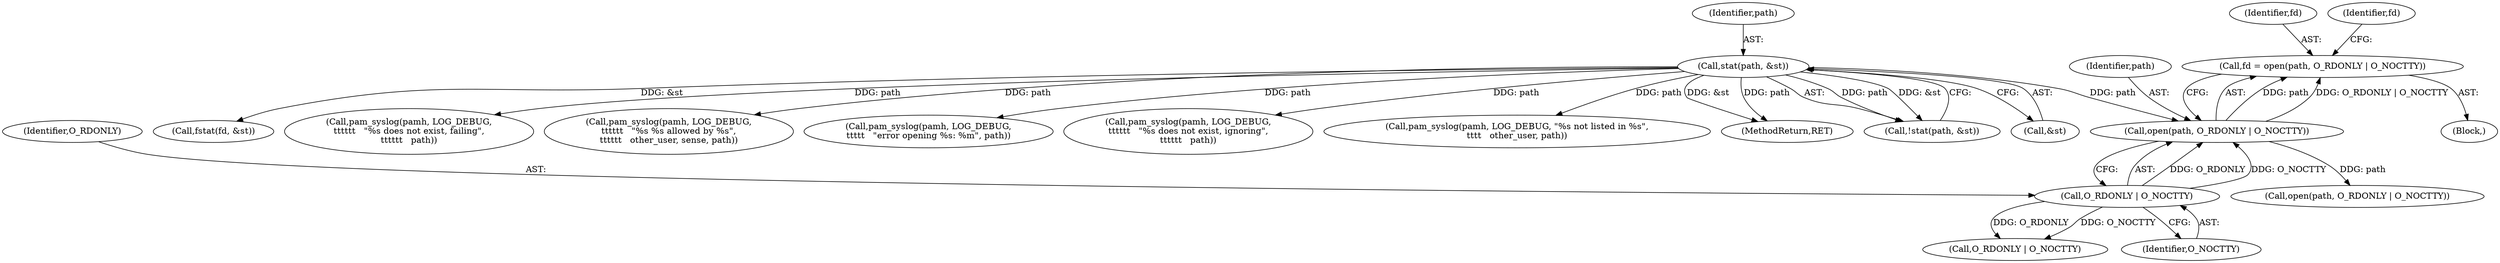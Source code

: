 digraph "0_altlinux_843807a3a90f52e7538be756616510730a24739a@API" {
"1000198" [label="(Call,fd = open(path, O_RDONLY | O_NOCTTY))"];
"1000200" [label="(Call,open(path, O_RDONLY | O_NOCTTY))"];
"1000184" [label="(Call,stat(path, &st))"];
"1000202" [label="(Call,O_RDONLY | O_NOCTTY)"];
"1000203" [label="(Identifier,O_RDONLY)"];
"1000185" [label="(Identifier,path)"];
"1000236" [label="(Call,fstat(fd, &st))"];
"1000199" [label="(Identifier,fd)"];
"1000200" [label="(Call,open(path, O_RDONLY | O_NOCTTY))"];
"1000207" [label="(Call,open(path, O_RDONLY | O_NOCTTY))"];
"1000360" [label="(Call,pam_syslog(pamh, LOG_DEBUG,\n\t\t\t\t\t\t   \"%s does not exist, failing\",\n\t\t\t\t\t\t   path))"];
"1000202" [label="(Call,O_RDONLY | O_NOCTTY)"];
"1000309" [label="(Call,pam_syslog(pamh, LOG_DEBUG,\n\t\t\t\t\t\t   \"%s %s allowed by %s\",\n\t\t\t\t\t\t   other_user, sense, path))"];
"1000371" [label="(Call,pam_syslog(pamh, LOG_DEBUG,\n\t\t\t\t\t   \"error opening %s: %m\", path))"];
"1000350" [label="(Call,pam_syslog(pamh, LOG_DEBUG,\n\t\t\t\t\t\t   \"%s does not exist, ignoring\",\n\t\t\t\t\t\t   path))"];
"1000188" [label="(Block,)"];
"1000209" [label="(Call,O_RDONLY | O_NOCTTY)"];
"1000323" [label="(Call,pam_syslog(pamh, LOG_DEBUG, \"%s not listed in %s\",\n\t\t\t\t   other_user, path))"];
"1000201" [label="(Identifier,path)"];
"1000378" [label="(MethodReturn,RET)"];
"1000204" [label="(Identifier,O_NOCTTY)"];
"1000198" [label="(Call,fd = open(path, O_RDONLY | O_NOCTTY))"];
"1000184" [label="(Call,stat(path, &st))"];
"1000183" [label="(Call,!stat(path, &st))"];
"1000186" [label="(Call,&st)"];
"1000206" [label="(Identifier,fd)"];
"1000198" -> "1000188"  [label="AST: "];
"1000198" -> "1000200"  [label="CFG: "];
"1000199" -> "1000198"  [label="AST: "];
"1000200" -> "1000198"  [label="AST: "];
"1000206" -> "1000198"  [label="CFG: "];
"1000200" -> "1000198"  [label="DDG: path"];
"1000200" -> "1000198"  [label="DDG: O_RDONLY | O_NOCTTY"];
"1000200" -> "1000202"  [label="CFG: "];
"1000201" -> "1000200"  [label="AST: "];
"1000202" -> "1000200"  [label="AST: "];
"1000184" -> "1000200"  [label="DDG: path"];
"1000202" -> "1000200"  [label="DDG: O_RDONLY"];
"1000202" -> "1000200"  [label="DDG: O_NOCTTY"];
"1000200" -> "1000207"  [label="DDG: path"];
"1000184" -> "1000183"  [label="AST: "];
"1000184" -> "1000186"  [label="CFG: "];
"1000185" -> "1000184"  [label="AST: "];
"1000186" -> "1000184"  [label="AST: "];
"1000183" -> "1000184"  [label="CFG: "];
"1000184" -> "1000378"  [label="DDG: &st"];
"1000184" -> "1000378"  [label="DDG: path"];
"1000184" -> "1000183"  [label="DDG: path"];
"1000184" -> "1000183"  [label="DDG: &st"];
"1000184" -> "1000236"  [label="DDG: &st"];
"1000184" -> "1000309"  [label="DDG: path"];
"1000184" -> "1000323"  [label="DDG: path"];
"1000184" -> "1000350"  [label="DDG: path"];
"1000184" -> "1000360"  [label="DDG: path"];
"1000184" -> "1000371"  [label="DDG: path"];
"1000202" -> "1000204"  [label="CFG: "];
"1000203" -> "1000202"  [label="AST: "];
"1000204" -> "1000202"  [label="AST: "];
"1000202" -> "1000209"  [label="DDG: O_RDONLY"];
"1000202" -> "1000209"  [label="DDG: O_NOCTTY"];
}
